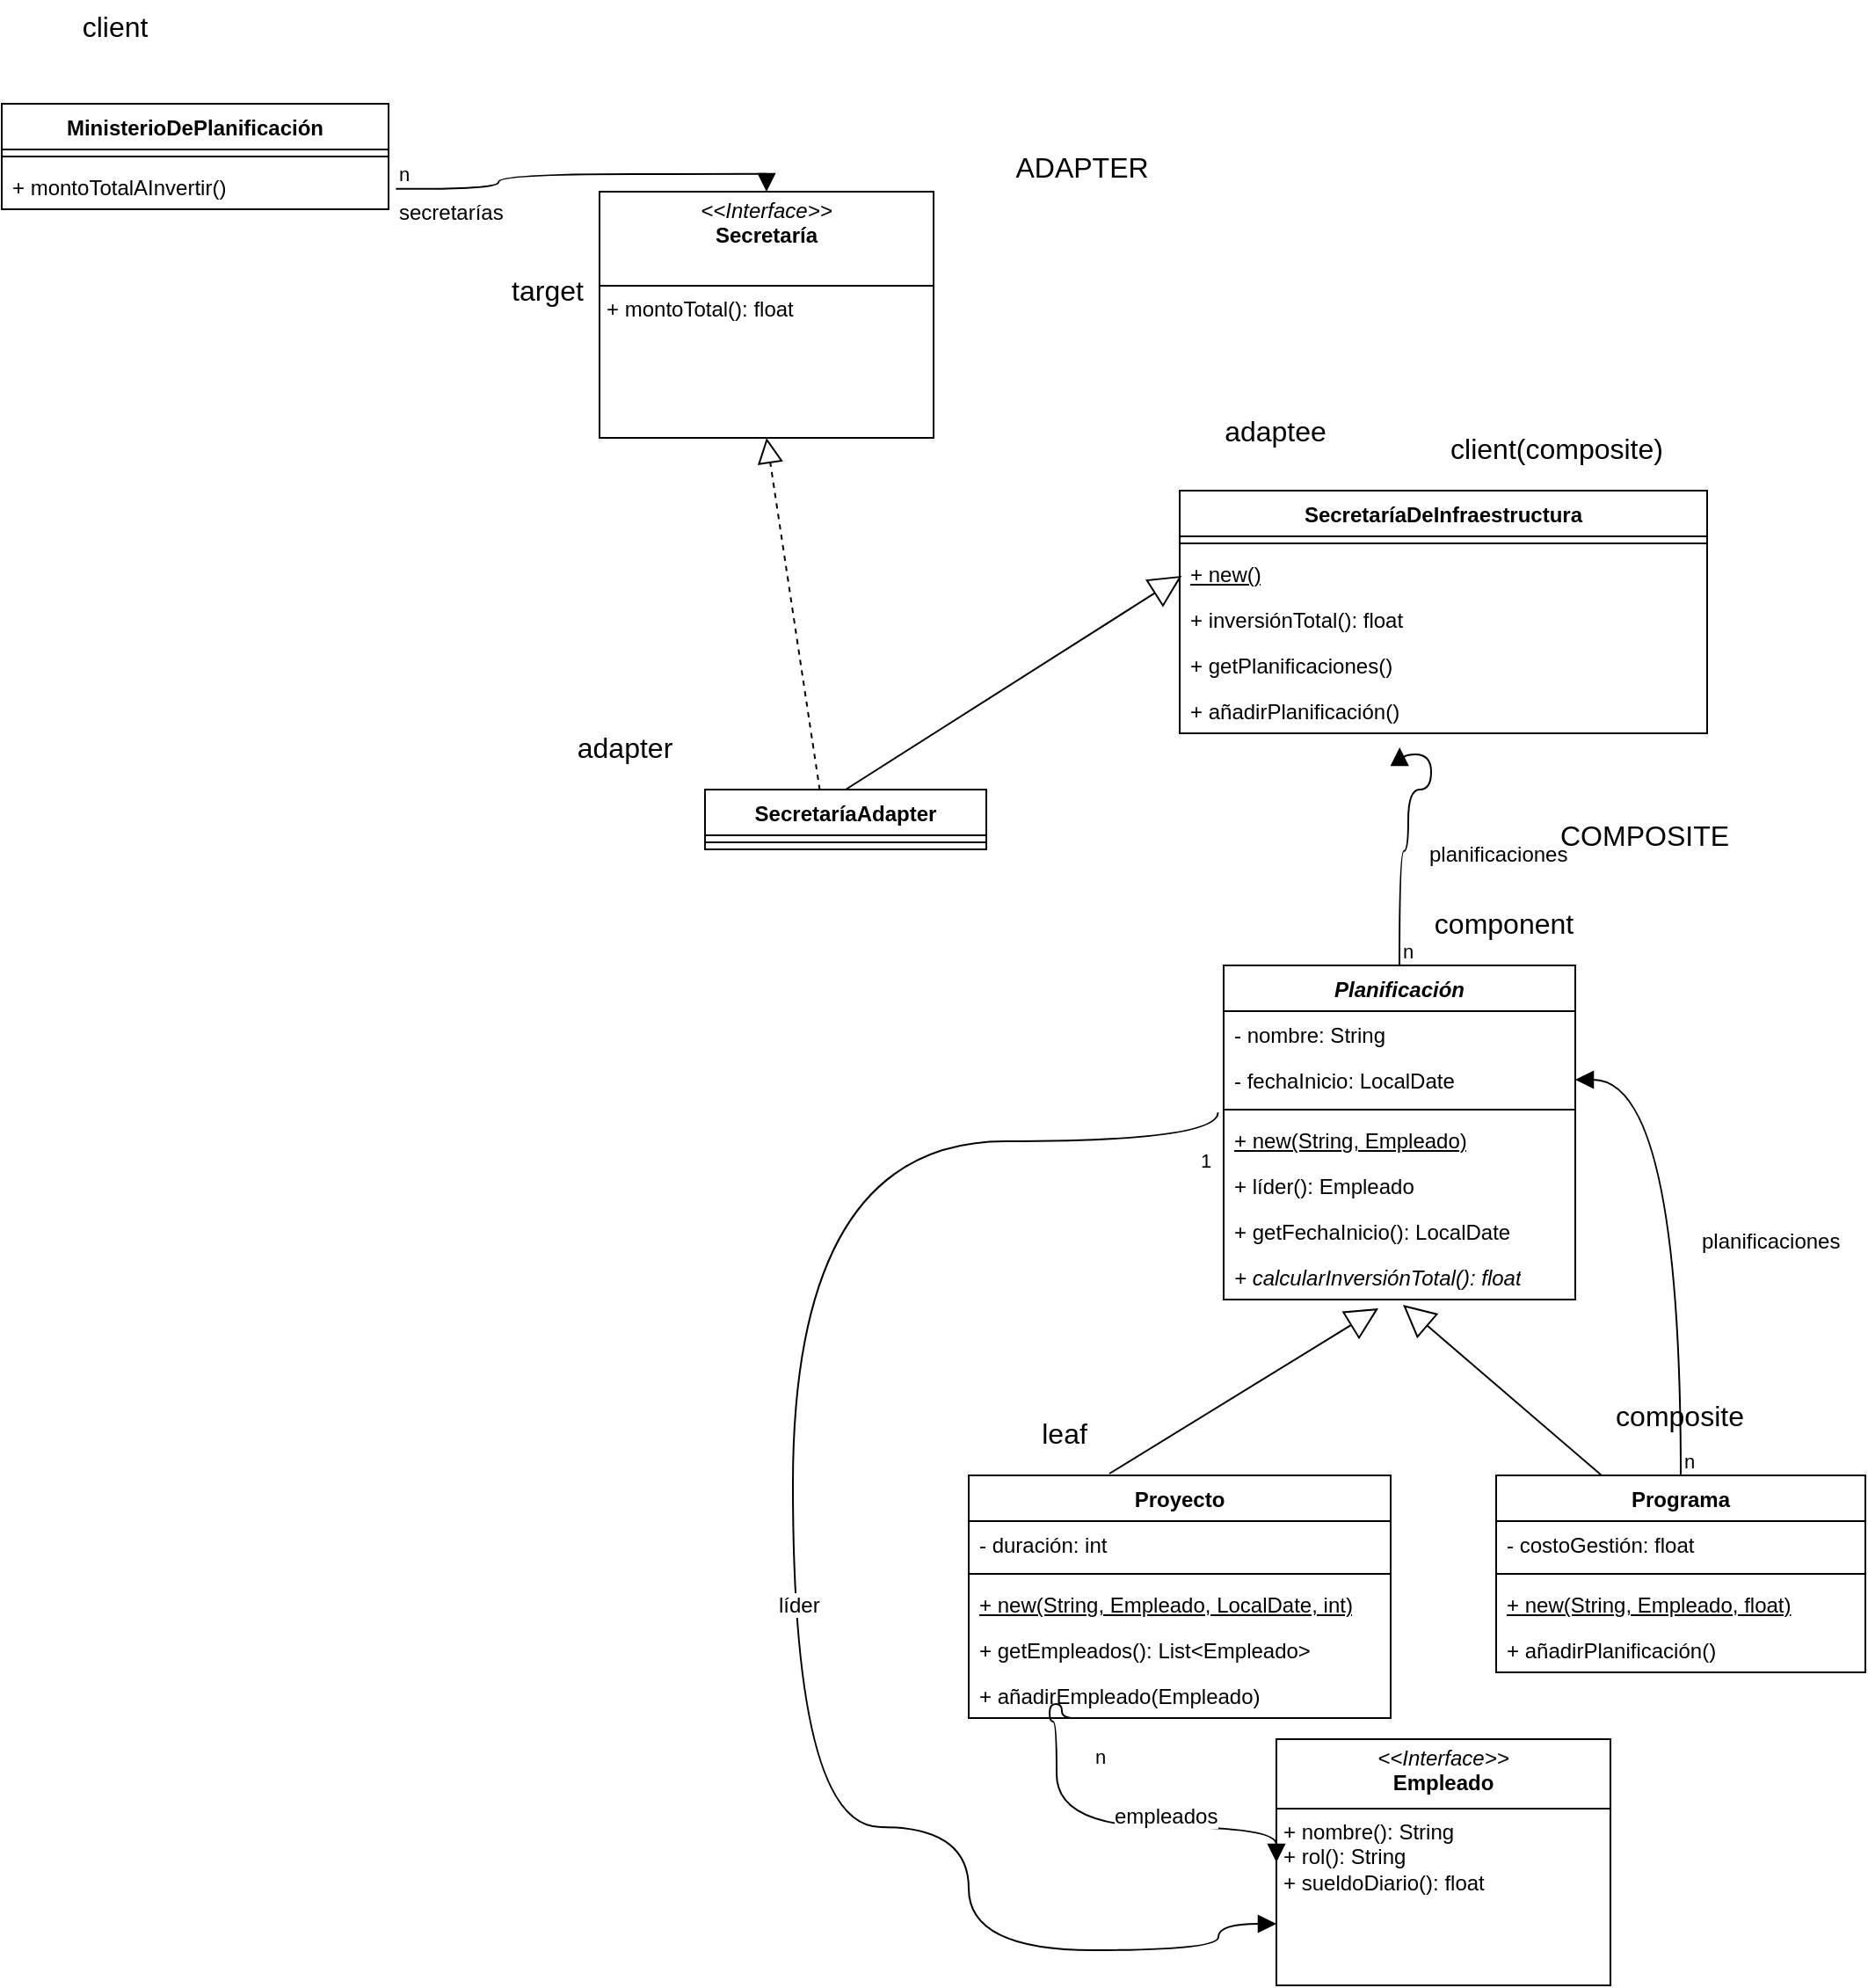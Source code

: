 <mxfile version="24.8.2">
  <diagram id="C5RBs43oDa-KdzZeNtuy" name="Page-1">
    <mxGraphModel dx="1667" dy="2115" grid="1" gridSize="10" guides="1" tooltips="1" connect="1" arrows="1" fold="1" page="1" pageScale="1" pageWidth="827" pageHeight="1169" math="0" shadow="0">
      <root>
        <mxCell id="WIyWlLk6GJQsqaUBKTNV-0" />
        <mxCell id="WIyWlLk6GJQsqaUBKTNV-1" parent="WIyWlLk6GJQsqaUBKTNV-0" />
        <mxCell id="QimixN78hj3L1KykkA1V-0" value="&lt;i&gt;Planificación&lt;/i&gt;" style="swimlane;fontStyle=1;align=center;verticalAlign=top;childLayout=stackLayout;horizontal=1;startSize=26;horizontalStack=0;resizeParent=1;resizeParentMax=0;resizeLast=0;collapsible=1;marginBottom=0;whiteSpace=wrap;html=1;" vertex="1" parent="WIyWlLk6GJQsqaUBKTNV-1">
          <mxGeometry x="425" y="-200" width="200" height="190" as="geometry" />
        </mxCell>
        <mxCell id="QimixN78hj3L1KykkA1V-9" value="- nombre: String" style="text;strokeColor=none;fillColor=none;align=left;verticalAlign=top;spacingLeft=4;spacingRight=4;overflow=hidden;rotatable=0;points=[[0,0.5],[1,0.5]];portConstraint=eastwest;whiteSpace=wrap;html=1;" vertex="1" parent="QimixN78hj3L1KykkA1V-0">
          <mxGeometry y="26" width="200" height="26" as="geometry" />
        </mxCell>
        <mxCell id="QimixN78hj3L1KykkA1V-16" value="- fechaInicio: LocalDate" style="text;strokeColor=none;fillColor=none;align=left;verticalAlign=top;spacingLeft=4;spacingRight=4;overflow=hidden;rotatable=0;points=[[0,0.5],[1,0.5]];portConstraint=eastwest;whiteSpace=wrap;html=1;" vertex="1" parent="QimixN78hj3L1KykkA1V-0">
          <mxGeometry y="52" width="200" height="26" as="geometry" />
        </mxCell>
        <mxCell id="QimixN78hj3L1KykkA1V-2" value="" style="line;strokeWidth=1;fillColor=none;align=left;verticalAlign=middle;spacingTop=-1;spacingLeft=3;spacingRight=3;rotatable=0;labelPosition=right;points=[];portConstraint=eastwest;strokeColor=inherit;" vertex="1" parent="QimixN78hj3L1KykkA1V-0">
          <mxGeometry y="78" width="200" height="8" as="geometry" />
        </mxCell>
        <mxCell id="QimixN78hj3L1KykkA1V-7" value="+ new(String, Empleado)" style="text;strokeColor=none;fillColor=none;align=left;verticalAlign=top;spacingLeft=4;spacingRight=4;overflow=hidden;rotatable=0;points=[[0,0.5],[1,0.5]];portConstraint=eastwest;whiteSpace=wrap;html=1;fontStyle=4" vertex="1" parent="QimixN78hj3L1KykkA1V-0">
          <mxGeometry y="86" width="200" height="26" as="geometry" />
        </mxCell>
        <mxCell id="QimixN78hj3L1KykkA1V-31" value="+ líder(): Empleado" style="text;strokeColor=none;fillColor=none;align=left;verticalAlign=top;spacingLeft=4;spacingRight=4;overflow=hidden;rotatable=0;points=[[0,0.5],[1,0.5]];portConstraint=eastwest;whiteSpace=wrap;html=1;" vertex="1" parent="QimixN78hj3L1KykkA1V-0">
          <mxGeometry y="112" width="200" height="26" as="geometry" />
        </mxCell>
        <mxCell id="QimixN78hj3L1KykkA1V-33" value="+ getFechaInicio(): LocalDate" style="text;strokeColor=none;fillColor=none;align=left;verticalAlign=top;spacingLeft=4;spacingRight=4;overflow=hidden;rotatable=0;points=[[0,0.5],[1,0.5]];portConstraint=eastwest;whiteSpace=wrap;html=1;" vertex="1" parent="QimixN78hj3L1KykkA1V-0">
          <mxGeometry y="138" width="200" height="26" as="geometry" />
        </mxCell>
        <mxCell id="QimixN78hj3L1KykkA1V-13" value="+ calcularInversiónTotal(): float" style="text;strokeColor=none;fillColor=none;align=left;verticalAlign=top;spacingLeft=4;spacingRight=4;overflow=hidden;rotatable=0;points=[[0,0.5],[1,0.5]];portConstraint=eastwest;whiteSpace=wrap;html=1;fontStyle=2" vertex="1" parent="QimixN78hj3L1KykkA1V-0">
          <mxGeometry y="164" width="200" height="26" as="geometry" />
        </mxCell>
        <mxCell id="QimixN78hj3L1KykkA1V-4" value="Programa" style="swimlane;fontStyle=1;align=center;verticalAlign=top;childLayout=stackLayout;horizontal=1;startSize=26;horizontalStack=0;resizeParent=1;resizeParentMax=0;resizeLast=0;collapsible=1;marginBottom=0;whiteSpace=wrap;html=1;" vertex="1" parent="WIyWlLk6GJQsqaUBKTNV-1">
          <mxGeometry x="580" y="90" width="210" height="112" as="geometry" />
        </mxCell>
        <mxCell id="QimixN78hj3L1KykkA1V-25" value="- costoGestión: float" style="text;strokeColor=none;fillColor=none;align=left;verticalAlign=top;spacingLeft=4;spacingRight=4;overflow=hidden;rotatable=0;points=[[0,0.5],[1,0.5]];portConstraint=eastwest;whiteSpace=wrap;html=1;" vertex="1" parent="QimixN78hj3L1KykkA1V-4">
          <mxGeometry y="26" width="210" height="26" as="geometry" />
        </mxCell>
        <mxCell id="QimixN78hj3L1KykkA1V-6" value="" style="line;strokeWidth=1;fillColor=none;align=left;verticalAlign=middle;spacingTop=-1;spacingLeft=3;spacingRight=3;rotatable=0;labelPosition=right;points=[];portConstraint=eastwest;strokeColor=inherit;" vertex="1" parent="QimixN78hj3L1KykkA1V-4">
          <mxGeometry y="52" width="210" height="8" as="geometry" />
        </mxCell>
        <mxCell id="QimixN78hj3L1KykkA1V-69" value="+ new(String, Empleado, float)" style="text;strokeColor=none;fillColor=none;align=left;verticalAlign=top;spacingLeft=4;spacingRight=4;overflow=hidden;rotatable=0;points=[[0,0.5],[1,0.5]];portConstraint=eastwest;whiteSpace=wrap;html=1;fontStyle=4" vertex="1" parent="QimixN78hj3L1KykkA1V-4">
          <mxGeometry y="60" width="210" height="26" as="geometry" />
        </mxCell>
        <mxCell id="QimixN78hj3L1KykkA1V-49" value="+ añadirPlanificación()" style="text;strokeColor=none;fillColor=none;align=left;verticalAlign=top;spacingLeft=4;spacingRight=4;overflow=hidden;rotatable=0;points=[[0,0.5],[1,0.5]];portConstraint=eastwest;whiteSpace=wrap;html=1;" vertex="1" parent="QimixN78hj3L1KykkA1V-4">
          <mxGeometry y="86" width="210" height="26" as="geometry" />
        </mxCell>
        <mxCell id="QimixN78hj3L1KykkA1V-8" value="Proyecto" style="swimlane;fontStyle=1;align=center;verticalAlign=top;childLayout=stackLayout;horizontal=1;startSize=26;horizontalStack=0;resizeParent=1;resizeParentMax=0;resizeLast=0;collapsible=1;marginBottom=0;whiteSpace=wrap;html=1;" vertex="1" parent="WIyWlLk6GJQsqaUBKTNV-1">
          <mxGeometry x="280" y="90" width="240" height="138" as="geometry" />
        </mxCell>
        <mxCell id="QimixN78hj3L1KykkA1V-15" value="- duración: int" style="text;strokeColor=none;fillColor=none;align=left;verticalAlign=top;spacingLeft=4;spacingRight=4;overflow=hidden;rotatable=0;points=[[0,0.5],[1,0.5]];portConstraint=eastwest;whiteSpace=wrap;html=1;" vertex="1" parent="QimixN78hj3L1KykkA1V-8">
          <mxGeometry y="26" width="240" height="26" as="geometry" />
        </mxCell>
        <mxCell id="QimixN78hj3L1KykkA1V-10" value="" style="line;strokeWidth=1;fillColor=none;align=left;verticalAlign=middle;spacingTop=-1;spacingLeft=3;spacingRight=3;rotatable=0;labelPosition=right;points=[];portConstraint=eastwest;strokeColor=inherit;" vertex="1" parent="QimixN78hj3L1KykkA1V-8">
          <mxGeometry y="52" width="240" height="8" as="geometry" />
        </mxCell>
        <mxCell id="QimixN78hj3L1KykkA1V-68" value="+ new(String, Empleado, LocalDate, int)" style="text;strokeColor=none;fillColor=none;align=left;verticalAlign=top;spacingLeft=4;spacingRight=4;overflow=hidden;rotatable=0;points=[[0,0.5],[1,0.5]];portConstraint=eastwest;whiteSpace=wrap;html=1;fontStyle=4" vertex="1" parent="QimixN78hj3L1KykkA1V-8">
          <mxGeometry y="60" width="240" height="26" as="geometry" />
        </mxCell>
        <mxCell id="QimixN78hj3L1KykkA1V-71" value="+ getEmpleados(): List&amp;lt;Empleado&amp;gt;" style="text;strokeColor=none;fillColor=none;align=left;verticalAlign=top;spacingLeft=4;spacingRight=4;overflow=hidden;rotatable=0;points=[[0,0.5],[1,0.5]];portConstraint=eastwest;whiteSpace=wrap;html=1;" vertex="1" parent="QimixN78hj3L1KykkA1V-8">
          <mxGeometry y="86" width="240" height="26" as="geometry" />
        </mxCell>
        <mxCell id="QimixN78hj3L1KykkA1V-70" value="+ añadirEmpleado(Empleado)" style="text;strokeColor=none;fillColor=none;align=left;verticalAlign=top;spacingLeft=4;spacingRight=4;overflow=hidden;rotatable=0;points=[[0,0.5],[1,0.5]];portConstraint=eastwest;whiteSpace=wrap;html=1;" vertex="1" parent="QimixN78hj3L1KykkA1V-8">
          <mxGeometry y="112" width="240" height="26" as="geometry" />
        </mxCell>
        <mxCell id="QimixN78hj3L1KykkA1V-17" value="&lt;p style=&quot;margin:0px;margin-top:4px;text-align:center;&quot;&gt;&lt;i&gt;&amp;lt;&amp;lt;Interface&amp;gt;&amp;gt;&lt;/i&gt;&lt;br&gt;&lt;b&gt;Empleado&lt;/b&gt;&lt;/p&gt;&lt;hr size=&quot;1&quot; style=&quot;border-style:solid;&quot;&gt;&lt;p style=&quot;margin:0px;margin-left:4px;&quot;&gt;&lt;/p&gt;&lt;p style=&quot;margin:0px;margin-left:4px;&quot;&gt;+ nombre(): String&lt;br&gt;+ rol(): String&lt;br&gt;+ sueldoDiario(): float&lt;/p&gt;" style="verticalAlign=top;align=left;overflow=fill;html=1;whiteSpace=wrap;" vertex="1" parent="WIyWlLk6GJQsqaUBKTNV-1">
          <mxGeometry x="455" y="240" width="190" height="140" as="geometry" />
        </mxCell>
        <mxCell id="QimixN78hj3L1KykkA1V-18" value="empleados" style="endArrow=block;endFill=1;html=1;edgeStyle=orthogonalEdgeStyle;align=left;verticalAlign=top;rounded=0;fontSize=12;startSize=8;endSize=8;curved=1;entryX=0;entryY=0.5;entryDx=0;entryDy=0;exitX=0.25;exitY=1;exitDx=0;exitDy=0;" edge="1" parent="WIyWlLk6GJQsqaUBKTNV-1" source="QimixN78hj3L1KykkA1V-8" target="QimixN78hj3L1KykkA1V-17">
          <mxGeometry x="0.055" y="20" relative="1" as="geometry">
            <mxPoint x="326" y="190" as="sourcePoint" />
            <mxPoint x="490" y="400" as="targetPoint" />
            <Array as="points">
              <mxPoint x="333" y="220" />
              <mxPoint x="326" y="220" />
              <mxPoint x="326" y="230" />
              <mxPoint x="330" y="230" />
              <mxPoint x="330" y="290" />
              <mxPoint x="455" y="290" />
            </Array>
            <mxPoint as="offset" />
          </mxGeometry>
        </mxCell>
        <mxCell id="QimixN78hj3L1KykkA1V-19" value="n" style="edgeLabel;resizable=0;html=1;align=left;verticalAlign=bottom;" connectable="0" vertex="1" parent="QimixN78hj3L1KykkA1V-18">
          <mxGeometry x="-1" relative="1" as="geometry">
            <mxPoint x="10" y="30" as="offset" />
          </mxGeometry>
        </mxCell>
        <mxCell id="QimixN78hj3L1KykkA1V-20" value="líder" style="endArrow=block;endFill=1;html=1;edgeStyle=orthogonalEdgeStyle;align=left;verticalAlign=top;rounded=0;fontSize=12;startSize=8;endSize=8;curved=1;entryX=0;entryY=0.75;entryDx=0;entryDy=0;exitX=-0.016;exitY=-0.093;exitDx=0;exitDy=0;exitPerimeter=0;" edge="1" parent="WIyWlLk6GJQsqaUBKTNV-1" source="QimixN78hj3L1KykkA1V-7" target="QimixN78hj3L1KykkA1V-17">
          <mxGeometry x="0.008" y="-10" relative="1" as="geometry">
            <mxPoint x="270" y="-100" as="sourcePoint" />
            <mxPoint x="422" y="609" as="targetPoint" />
            <Array as="points">
              <mxPoint x="422" y="-100" />
              <mxPoint x="180" y="-100" />
              <mxPoint x="180" y="290" />
              <mxPoint x="280" y="290" />
              <mxPoint x="280" y="360" />
              <mxPoint x="422" y="360" />
              <mxPoint x="422" y="345" />
            </Array>
            <mxPoint as="offset" />
          </mxGeometry>
        </mxCell>
        <mxCell id="QimixN78hj3L1KykkA1V-21" value="1" style="edgeLabel;resizable=0;html=1;align=left;verticalAlign=bottom;" connectable="0" vertex="1" parent="QimixN78hj3L1KykkA1V-20">
          <mxGeometry x="-1" relative="1" as="geometry">
            <mxPoint x="-12" y="36" as="offset" />
          </mxGeometry>
        </mxCell>
        <mxCell id="QimixN78hj3L1KykkA1V-26" value="planificaciones" style="endArrow=block;endFill=1;html=1;edgeStyle=orthogonalEdgeStyle;align=left;verticalAlign=top;rounded=0;fontSize=12;startSize=8;endSize=8;curved=1;exitX=0.5;exitY=0;exitDx=0;exitDy=0;entryX=1;entryY=0.5;entryDx=0;entryDy=0;" edge="1" parent="WIyWlLk6GJQsqaUBKTNV-1" source="QimixN78hj3L1KykkA1V-4" target="QimixN78hj3L1KykkA1V-16">
          <mxGeometry x="0.032" y="-10" relative="1" as="geometry">
            <mxPoint x="667" y="40" as="sourcePoint" />
            <mxPoint x="827" y="40" as="targetPoint" />
            <mxPoint as="offset" />
          </mxGeometry>
        </mxCell>
        <mxCell id="QimixN78hj3L1KykkA1V-27" value="n" style="edgeLabel;resizable=0;html=1;align=left;verticalAlign=bottom;" connectable="0" vertex="1" parent="QimixN78hj3L1KykkA1V-26">
          <mxGeometry x="-1" relative="1" as="geometry" />
        </mxCell>
        <mxCell id="QimixN78hj3L1KykkA1V-28" value="" style="endArrow=block;endSize=16;endFill=0;html=1;rounded=0;fontSize=12;curved=1;entryX=0.44;entryY=1.192;entryDx=0;entryDy=0;entryPerimeter=0;" edge="1" parent="WIyWlLk6GJQsqaUBKTNV-1" target="QimixN78hj3L1KykkA1V-13">
          <mxGeometry width="160" relative="1" as="geometry">
            <mxPoint x="360" y="89" as="sourcePoint" />
            <mxPoint x="520" y="89" as="targetPoint" />
          </mxGeometry>
        </mxCell>
        <mxCell id="QimixN78hj3L1KykkA1V-29" value="" style="endArrow=block;endSize=16;endFill=0;html=1;rounded=0;fontSize=12;curved=1;entryX=0.51;entryY=1.115;entryDx=0;entryDy=0;entryPerimeter=0;" edge="1" parent="WIyWlLk6GJQsqaUBKTNV-1" target="QimixN78hj3L1KykkA1V-13">
          <mxGeometry width="160" relative="1" as="geometry">
            <mxPoint x="640" y="90" as="sourcePoint" />
            <mxPoint x="784" y="26" as="targetPoint" />
          </mxGeometry>
        </mxCell>
        <mxCell id="QimixN78hj3L1KykkA1V-34" value="SecretaríaAdapter" style="swimlane;fontStyle=1;align=center;verticalAlign=top;childLayout=stackLayout;horizontal=1;startSize=26;horizontalStack=0;resizeParent=1;resizeParentMax=0;resizeLast=0;collapsible=1;marginBottom=0;whiteSpace=wrap;html=1;" vertex="1" parent="WIyWlLk6GJQsqaUBKTNV-1">
          <mxGeometry x="130" y="-300" width="160" height="34" as="geometry" />
        </mxCell>
        <mxCell id="QimixN78hj3L1KykkA1V-36" value="" style="line;strokeWidth=1;fillColor=none;align=left;verticalAlign=middle;spacingTop=-1;spacingLeft=3;spacingRight=3;rotatable=0;labelPosition=right;points=[];portConstraint=eastwest;strokeColor=inherit;" vertex="1" parent="QimixN78hj3L1KykkA1V-34">
          <mxGeometry y="26" width="160" height="8" as="geometry" />
        </mxCell>
        <mxCell id="QimixN78hj3L1KykkA1V-38" value="&lt;p style=&quot;margin:0px;margin-top:4px;text-align:center;&quot;&gt;&lt;i&gt;&amp;lt;&amp;lt;Interface&amp;gt;&amp;gt;&lt;/i&gt;&lt;br&gt;&lt;b&gt;Secretaría&lt;/b&gt;&lt;/p&gt;&lt;br&gt;&lt;hr size=&quot;1&quot; style=&quot;border-style:solid;&quot;&gt;&lt;p style=&quot;margin:0px;margin-left:4px;&quot;&gt;+&amp;nbsp;&lt;span class=&quot;fontstyle0&quot;&gt;montoTotal&lt;/span&gt;(): float&lt;br&gt;&lt;/p&gt;" style="verticalAlign=top;align=left;overflow=fill;html=1;whiteSpace=wrap;" vertex="1" parent="WIyWlLk6GJQsqaUBKTNV-1">
          <mxGeometry x="70" y="-640" width="190" height="140" as="geometry" />
        </mxCell>
        <mxCell id="QimixN78hj3L1KykkA1V-39" value="SecretaríaDeInfraestructura" style="swimlane;fontStyle=1;align=center;verticalAlign=top;childLayout=stackLayout;horizontal=1;startSize=26;horizontalStack=0;resizeParent=1;resizeParentMax=0;resizeLast=0;collapsible=1;marginBottom=0;whiteSpace=wrap;html=1;" vertex="1" parent="WIyWlLk6GJQsqaUBKTNV-1">
          <mxGeometry x="400" y="-470" width="300" height="138" as="geometry" />
        </mxCell>
        <mxCell id="QimixN78hj3L1KykkA1V-41" value="" style="line;strokeWidth=1;fillColor=none;align=left;verticalAlign=middle;spacingTop=-1;spacingLeft=3;spacingRight=3;rotatable=0;labelPosition=right;points=[];portConstraint=eastwest;strokeColor=inherit;" vertex="1" parent="QimixN78hj3L1KykkA1V-39">
          <mxGeometry y="26" width="300" height="8" as="geometry" />
        </mxCell>
        <mxCell id="QimixN78hj3L1KykkA1V-48" value="+ new()" style="text;strokeColor=none;fillColor=none;align=left;verticalAlign=top;spacingLeft=4;spacingRight=4;overflow=hidden;rotatable=0;points=[[0,0.5],[1,0.5]];portConstraint=eastwest;whiteSpace=wrap;html=1;fontStyle=4" vertex="1" parent="QimixN78hj3L1KykkA1V-39">
          <mxGeometry y="34" width="300" height="26" as="geometry" />
        </mxCell>
        <mxCell id="QimixN78hj3L1KykkA1V-42" value="+ inversiónTotal(): float" style="text;strokeColor=none;fillColor=none;align=left;verticalAlign=top;spacingLeft=4;spacingRight=4;overflow=hidden;rotatable=0;points=[[0,0.5],[1,0.5]];portConstraint=eastwest;whiteSpace=wrap;html=1;" vertex="1" parent="QimixN78hj3L1KykkA1V-39">
          <mxGeometry y="60" width="300" height="26" as="geometry" />
        </mxCell>
        <mxCell id="QimixN78hj3L1KykkA1V-67" value="+ getPlanificaciones()" style="text;strokeColor=none;fillColor=none;align=left;verticalAlign=top;spacingLeft=4;spacingRight=4;overflow=hidden;rotatable=0;points=[[0,0.5],[1,0.5]];portConstraint=eastwest;whiteSpace=wrap;html=1;" vertex="1" parent="QimixN78hj3L1KykkA1V-39">
          <mxGeometry y="86" width="300" height="26" as="geometry" />
        </mxCell>
        <mxCell id="QimixN78hj3L1KykkA1V-50" value="+ añadirPlanificación()" style="text;strokeColor=none;fillColor=none;align=left;verticalAlign=top;spacingLeft=4;spacingRight=4;overflow=hidden;rotatable=0;points=[[0,0.5],[1,0.5]];portConstraint=eastwest;whiteSpace=wrap;html=1;" vertex="1" parent="QimixN78hj3L1KykkA1V-39">
          <mxGeometry y="112" width="300" height="26" as="geometry" />
        </mxCell>
        <mxCell id="QimixN78hj3L1KykkA1V-43" value="planificaciones" style="endArrow=block;endFill=1;html=1;edgeStyle=orthogonalEdgeStyle;align=left;verticalAlign=top;rounded=0;fontSize=12;startSize=8;endSize=8;curved=1;exitX=0.5;exitY=0;exitDx=0;exitDy=0;entryX=0.417;entryY=1.308;entryDx=0;entryDy=0;entryPerimeter=0;" edge="1" parent="WIyWlLk6GJQsqaUBKTNV-1" source="QimixN78hj3L1KykkA1V-0" target="QimixN78hj3L1KykkA1V-50">
          <mxGeometry x="0.032" y="-10" relative="1" as="geometry">
            <mxPoint x="740" y="-55" as="sourcePoint" />
            <mxPoint x="543" y="-320" as="targetPoint" />
            <mxPoint as="offset" />
            <Array as="points">
              <mxPoint x="525" y="-265" />
              <mxPoint x="530" y="-265" />
              <mxPoint x="530" y="-300" />
              <mxPoint x="543" y="-300" />
              <mxPoint x="543" y="-320" />
              <mxPoint x="525" y="-320" />
            </Array>
          </mxGeometry>
        </mxCell>
        <mxCell id="QimixN78hj3L1KykkA1V-44" value="n" style="edgeLabel;resizable=0;html=1;align=left;verticalAlign=bottom;" connectable="0" vertex="1" parent="QimixN78hj3L1KykkA1V-43">
          <mxGeometry x="-1" relative="1" as="geometry" />
        </mxCell>
        <mxCell id="QimixN78hj3L1KykkA1V-45" value="" style="endArrow=block;dashed=1;endFill=0;endSize=12;html=1;rounded=0;fontSize=12;curved=1;entryX=0.5;entryY=1;entryDx=0;entryDy=0;exitX=0.408;exitY=0.008;exitDx=0;exitDy=0;exitPerimeter=0;" edge="1" parent="WIyWlLk6GJQsqaUBKTNV-1" source="QimixN78hj3L1KykkA1V-34" target="QimixN78hj3L1KykkA1V-38">
          <mxGeometry width="160" relative="1" as="geometry">
            <mxPoint x="160" y="-416" as="sourcePoint" />
            <mxPoint x="320" y="-416" as="targetPoint" />
          </mxGeometry>
        </mxCell>
        <mxCell id="QimixN78hj3L1KykkA1V-46" value="" style="endArrow=block;endSize=16;endFill=0;html=1;rounded=0;fontSize=12;curved=1;exitX=0.5;exitY=0;exitDx=0;exitDy=0;entryX=0.004;entryY=0.864;entryDx=0;entryDy=0;entryPerimeter=0;" edge="1" parent="WIyWlLk6GJQsqaUBKTNV-1" source="QimixN78hj3L1KykkA1V-34">
          <mxGeometry width="160" relative="1" as="geometry">
            <mxPoint x="290" y="-440" as="sourcePoint" />
            <mxPoint x="401.2" y="-421.536" as="targetPoint" />
          </mxGeometry>
        </mxCell>
        <mxCell id="QimixN78hj3L1KykkA1V-51" value="MinisterioDePlanificación" style="swimlane;fontStyle=1;align=center;verticalAlign=top;childLayout=stackLayout;horizontal=1;startSize=26;horizontalStack=0;resizeParent=1;resizeParentMax=0;resizeLast=0;collapsible=1;marginBottom=0;whiteSpace=wrap;html=1;" vertex="1" parent="WIyWlLk6GJQsqaUBKTNV-1">
          <mxGeometry x="-270" y="-690" width="220" height="60" as="geometry" />
        </mxCell>
        <mxCell id="QimixN78hj3L1KykkA1V-53" value="" style="line;strokeWidth=1;fillColor=none;align=left;verticalAlign=middle;spacingTop=-1;spacingLeft=3;spacingRight=3;rotatable=0;labelPosition=right;points=[];portConstraint=eastwest;strokeColor=inherit;" vertex="1" parent="QimixN78hj3L1KykkA1V-51">
          <mxGeometry y="26" width="220" height="8" as="geometry" />
        </mxCell>
        <mxCell id="QimixN78hj3L1KykkA1V-54" value="+ montoTotalAInvertir()" style="text;strokeColor=none;fillColor=none;align=left;verticalAlign=top;spacingLeft=4;spacingRight=4;overflow=hidden;rotatable=0;points=[[0,0.5],[1,0.5]];portConstraint=eastwest;whiteSpace=wrap;html=1;" vertex="1" parent="QimixN78hj3L1KykkA1V-51">
          <mxGeometry y="34" width="220" height="26" as="geometry" />
        </mxCell>
        <mxCell id="QimixN78hj3L1KykkA1V-55" value="secretarías" style="endArrow=block;endFill=1;html=1;edgeStyle=orthogonalEdgeStyle;align=left;verticalAlign=top;rounded=0;fontSize=12;startSize=8;endSize=8;curved=1;exitX=1.019;exitY=0.86;exitDx=0;exitDy=0;exitPerimeter=0;entryX=0.5;entryY=0;entryDx=0;entryDy=0;" edge="1" parent="WIyWlLk6GJQsqaUBKTNV-1" target="QimixN78hj3L1KykkA1V-38">
          <mxGeometry x="-1" relative="1" as="geometry">
            <mxPoint x="-45.82" y="-641.64" as="sourcePoint" />
            <mxPoint x="100" y="-620" as="targetPoint" />
          </mxGeometry>
        </mxCell>
        <mxCell id="QimixN78hj3L1KykkA1V-56" value="n" style="edgeLabel;resizable=0;html=1;align=left;verticalAlign=bottom;" connectable="0" vertex="1" parent="QimixN78hj3L1KykkA1V-55">
          <mxGeometry x="-1" relative="1" as="geometry" />
        </mxCell>
        <mxCell id="QimixN78hj3L1KykkA1V-57" value="COMPOSITE" style="text;html=1;align=center;verticalAlign=middle;resizable=0;points=[];autosize=1;strokeColor=none;fillColor=none;fontSize=16;" vertex="1" parent="WIyWlLk6GJQsqaUBKTNV-1">
          <mxGeometry x="604" y="-289" width="120" height="30" as="geometry" />
        </mxCell>
        <mxCell id="QimixN78hj3L1KykkA1V-58" value="component" style="text;html=1;align=center;verticalAlign=middle;resizable=0;points=[];autosize=1;strokeColor=none;fillColor=none;fontSize=16;" vertex="1" parent="WIyWlLk6GJQsqaUBKTNV-1">
          <mxGeometry x="534" y="-239" width="100" height="30" as="geometry" />
        </mxCell>
        <mxCell id="QimixN78hj3L1KykkA1V-59" value="composite" style="text;html=1;align=center;verticalAlign=middle;resizable=0;points=[];autosize=1;strokeColor=none;fillColor=none;fontSize=16;" vertex="1" parent="WIyWlLk6GJQsqaUBKTNV-1">
          <mxGeometry x="634" y="41" width="100" height="30" as="geometry" />
        </mxCell>
        <mxCell id="QimixN78hj3L1KykkA1V-60" value="leaf" style="text;html=1;align=center;verticalAlign=middle;resizable=0;points=[];autosize=1;strokeColor=none;fillColor=none;fontSize=16;" vertex="1" parent="WIyWlLk6GJQsqaUBKTNV-1">
          <mxGeometry x="309" y="51" width="50" height="30" as="geometry" />
        </mxCell>
        <mxCell id="QimixN78hj3L1KykkA1V-61" value="adapter" style="text;html=1;align=center;verticalAlign=middle;resizable=0;points=[];autosize=1;strokeColor=none;fillColor=none;fontSize=16;" vertex="1" parent="WIyWlLk6GJQsqaUBKTNV-1">
          <mxGeometry x="44" y="-339" width="80" height="30" as="geometry" />
        </mxCell>
        <mxCell id="QimixN78hj3L1KykkA1V-62" value="ADAPTER" style="text;html=1;align=center;verticalAlign=middle;resizable=0;points=[];autosize=1;strokeColor=none;fillColor=none;fontSize=16;" vertex="1" parent="WIyWlLk6GJQsqaUBKTNV-1">
          <mxGeometry x="294" y="-669" width="100" height="30" as="geometry" />
        </mxCell>
        <mxCell id="QimixN78hj3L1KykkA1V-63" value="adaptee" style="text;html=1;align=center;verticalAlign=middle;resizable=0;points=[];autosize=1;strokeColor=none;fillColor=none;fontSize=16;" vertex="1" parent="WIyWlLk6GJQsqaUBKTNV-1">
          <mxGeometry x="414" y="-519" width="80" height="30" as="geometry" />
        </mxCell>
        <mxCell id="QimixN78hj3L1KykkA1V-64" value="client" style="text;html=1;align=center;verticalAlign=middle;resizable=0;points=[];autosize=1;strokeColor=none;fillColor=none;fontSize=16;" vertex="1" parent="WIyWlLk6GJQsqaUBKTNV-1">
          <mxGeometry x="-236" y="-749" width="60" height="30" as="geometry" />
        </mxCell>
        <mxCell id="QimixN78hj3L1KykkA1V-65" value="target" style="text;html=1;align=center;verticalAlign=middle;resizable=0;points=[];autosize=1;strokeColor=none;fillColor=none;fontSize=16;" vertex="1" parent="WIyWlLk6GJQsqaUBKTNV-1">
          <mxGeometry x="10" y="-599" width="60" height="30" as="geometry" />
        </mxCell>
        <mxCell id="QimixN78hj3L1KykkA1V-66" value="client(composite)" style="text;html=1;align=center;verticalAlign=middle;resizable=0;points=[];autosize=1;strokeColor=none;fillColor=none;fontSize=16;" vertex="1" parent="WIyWlLk6GJQsqaUBKTNV-1">
          <mxGeometry x="544" y="-509" width="140" height="30" as="geometry" />
        </mxCell>
      </root>
    </mxGraphModel>
  </diagram>
</mxfile>
